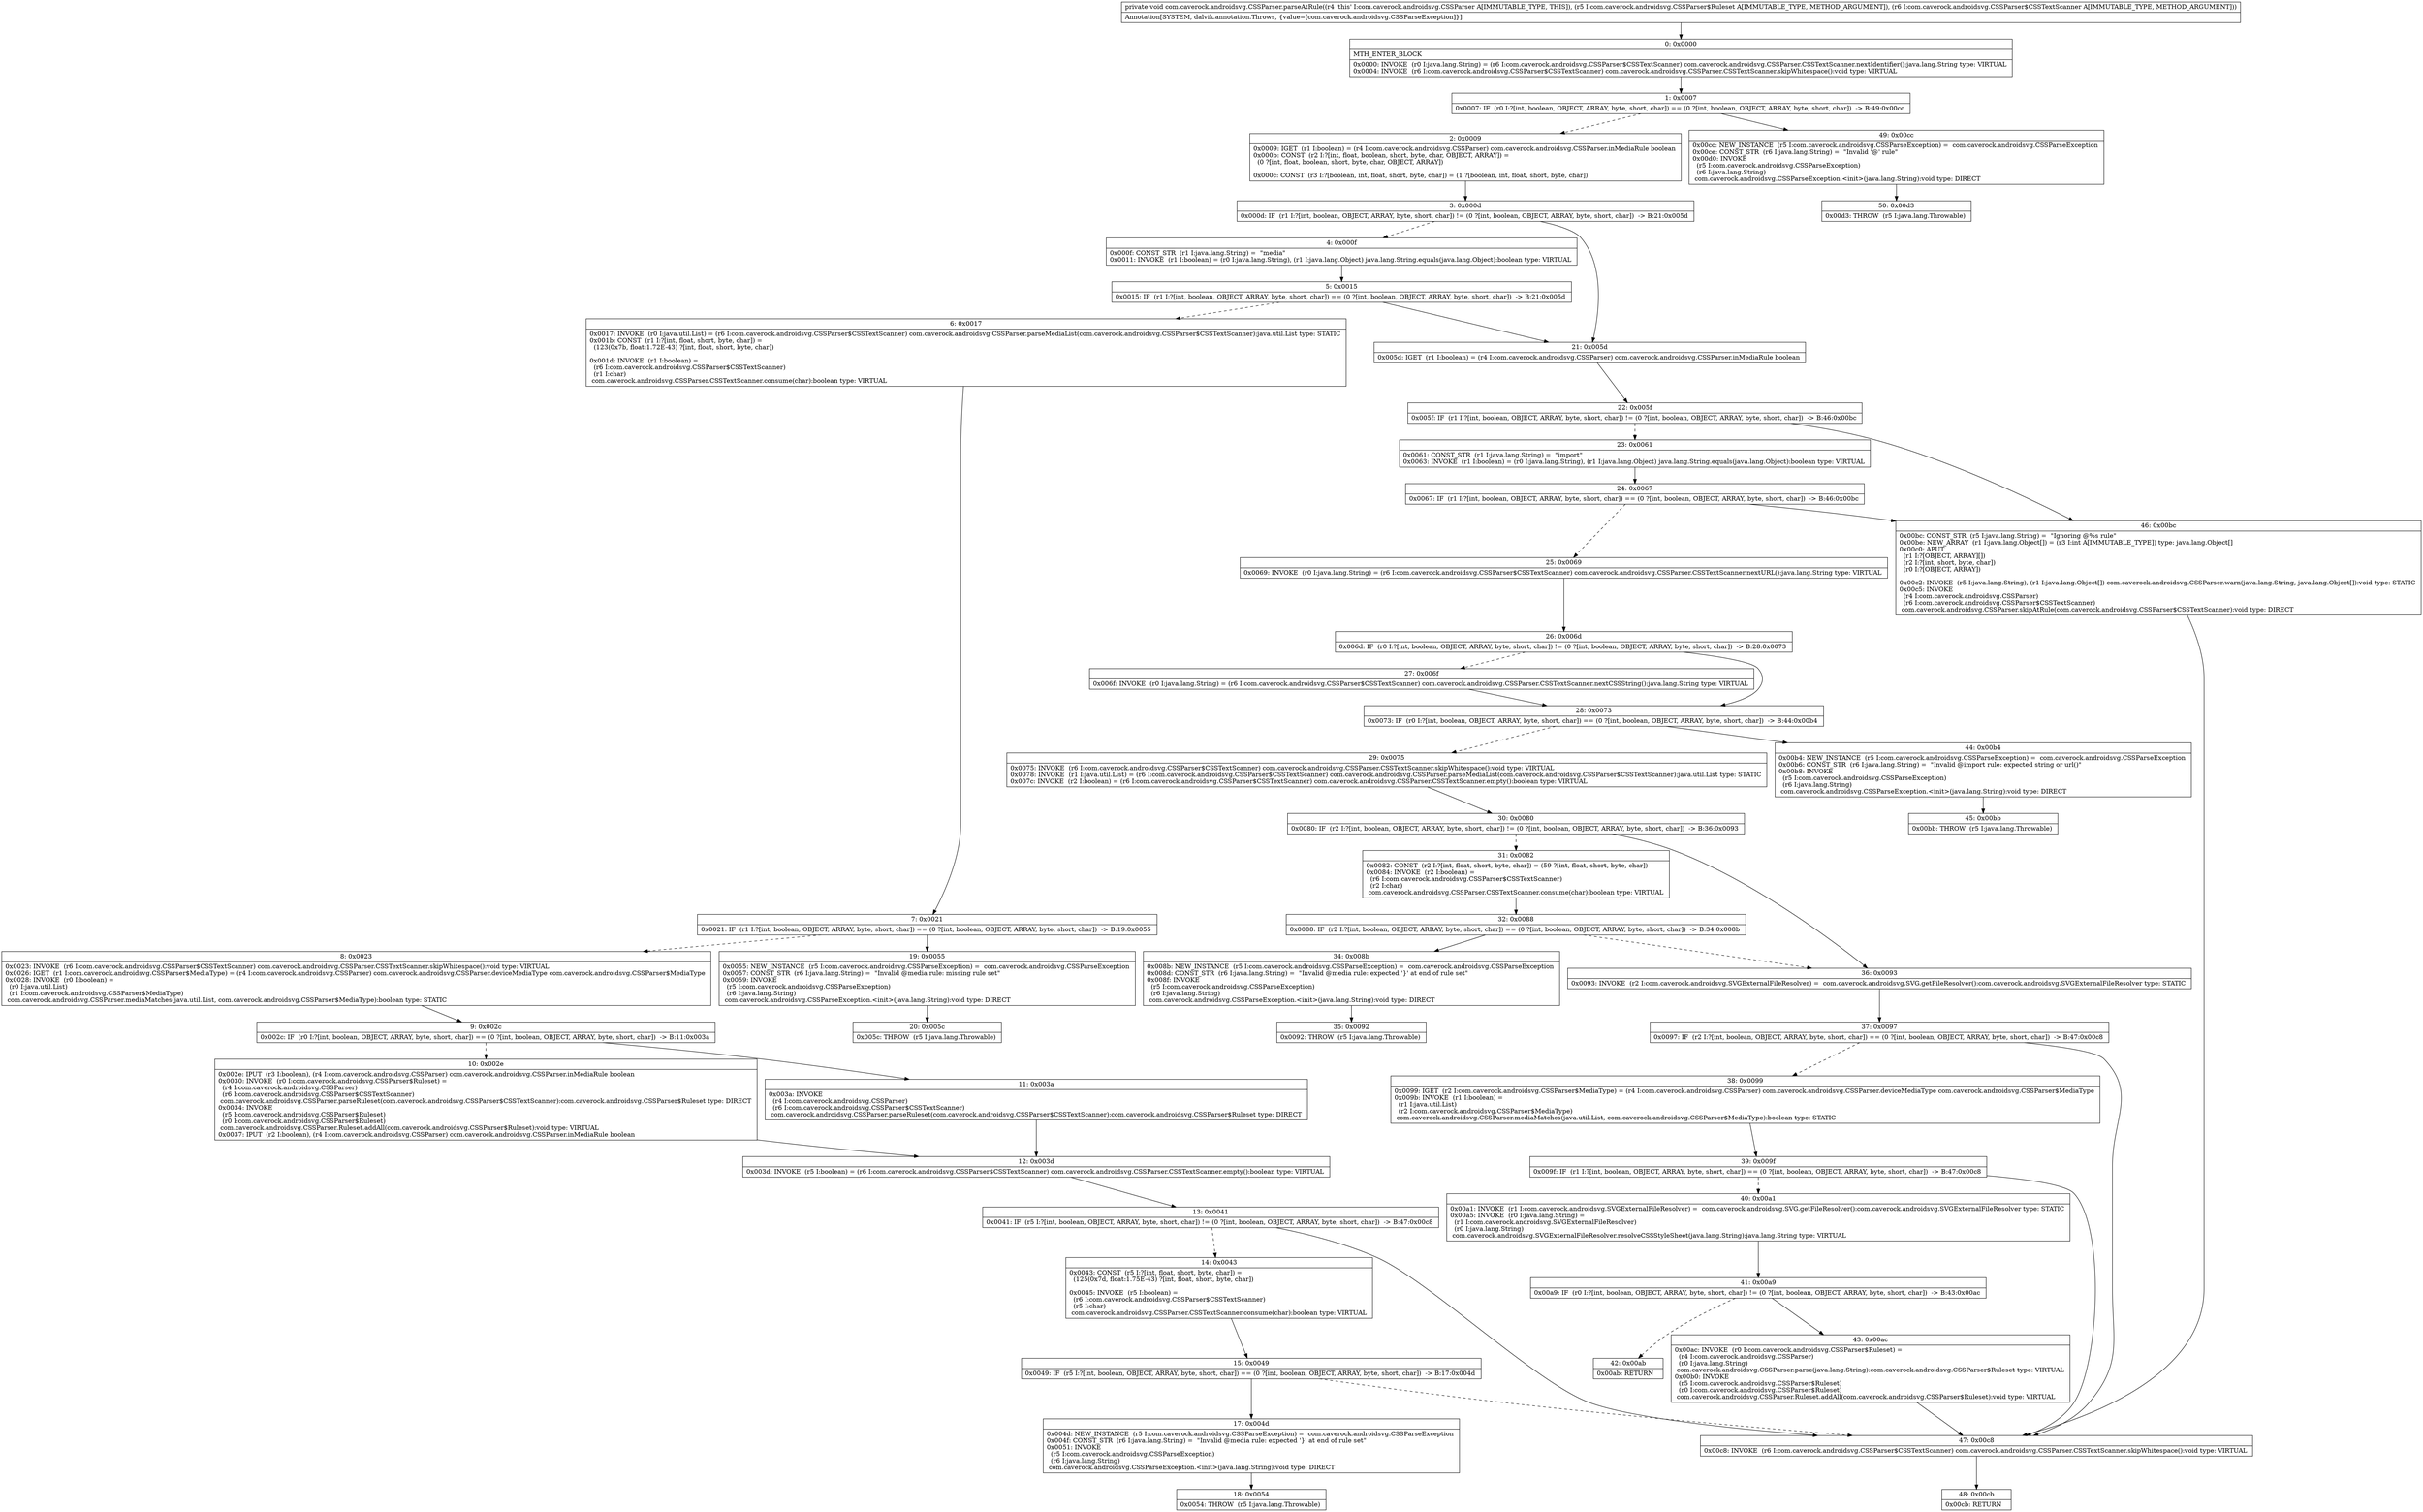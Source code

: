 digraph "CFG forcom.caverock.androidsvg.CSSParser.parseAtRule(Lcom\/caverock\/androidsvg\/CSSParser$Ruleset;Lcom\/caverock\/androidsvg\/CSSParser$CSSTextScanner;)V" {
Node_0 [shape=record,label="{0\:\ 0x0000|MTH_ENTER_BLOCK\l|0x0000: INVOKE  (r0 I:java.lang.String) = (r6 I:com.caverock.androidsvg.CSSParser$CSSTextScanner) com.caverock.androidsvg.CSSParser.CSSTextScanner.nextIdentifier():java.lang.String type: VIRTUAL \l0x0004: INVOKE  (r6 I:com.caverock.androidsvg.CSSParser$CSSTextScanner) com.caverock.androidsvg.CSSParser.CSSTextScanner.skipWhitespace():void type: VIRTUAL \l}"];
Node_1 [shape=record,label="{1\:\ 0x0007|0x0007: IF  (r0 I:?[int, boolean, OBJECT, ARRAY, byte, short, char]) == (0 ?[int, boolean, OBJECT, ARRAY, byte, short, char])  \-\> B:49:0x00cc \l}"];
Node_2 [shape=record,label="{2\:\ 0x0009|0x0009: IGET  (r1 I:boolean) = (r4 I:com.caverock.androidsvg.CSSParser) com.caverock.androidsvg.CSSParser.inMediaRule boolean \l0x000b: CONST  (r2 I:?[int, float, boolean, short, byte, char, OBJECT, ARRAY]) = \l  (0 ?[int, float, boolean, short, byte, char, OBJECT, ARRAY])\l \l0x000c: CONST  (r3 I:?[boolean, int, float, short, byte, char]) = (1 ?[boolean, int, float, short, byte, char]) \l}"];
Node_3 [shape=record,label="{3\:\ 0x000d|0x000d: IF  (r1 I:?[int, boolean, OBJECT, ARRAY, byte, short, char]) != (0 ?[int, boolean, OBJECT, ARRAY, byte, short, char])  \-\> B:21:0x005d \l}"];
Node_4 [shape=record,label="{4\:\ 0x000f|0x000f: CONST_STR  (r1 I:java.lang.String) =  \"media\" \l0x0011: INVOKE  (r1 I:boolean) = (r0 I:java.lang.String), (r1 I:java.lang.Object) java.lang.String.equals(java.lang.Object):boolean type: VIRTUAL \l}"];
Node_5 [shape=record,label="{5\:\ 0x0015|0x0015: IF  (r1 I:?[int, boolean, OBJECT, ARRAY, byte, short, char]) == (0 ?[int, boolean, OBJECT, ARRAY, byte, short, char])  \-\> B:21:0x005d \l}"];
Node_6 [shape=record,label="{6\:\ 0x0017|0x0017: INVOKE  (r0 I:java.util.List) = (r6 I:com.caverock.androidsvg.CSSParser$CSSTextScanner) com.caverock.androidsvg.CSSParser.parseMediaList(com.caverock.androidsvg.CSSParser$CSSTextScanner):java.util.List type: STATIC \l0x001b: CONST  (r1 I:?[int, float, short, byte, char]) = \l  (123(0x7b, float:1.72E\-43) ?[int, float, short, byte, char])\l \l0x001d: INVOKE  (r1 I:boolean) = \l  (r6 I:com.caverock.androidsvg.CSSParser$CSSTextScanner)\l  (r1 I:char)\l com.caverock.androidsvg.CSSParser.CSSTextScanner.consume(char):boolean type: VIRTUAL \l}"];
Node_7 [shape=record,label="{7\:\ 0x0021|0x0021: IF  (r1 I:?[int, boolean, OBJECT, ARRAY, byte, short, char]) == (0 ?[int, boolean, OBJECT, ARRAY, byte, short, char])  \-\> B:19:0x0055 \l}"];
Node_8 [shape=record,label="{8\:\ 0x0023|0x0023: INVOKE  (r6 I:com.caverock.androidsvg.CSSParser$CSSTextScanner) com.caverock.androidsvg.CSSParser.CSSTextScanner.skipWhitespace():void type: VIRTUAL \l0x0026: IGET  (r1 I:com.caverock.androidsvg.CSSParser$MediaType) = (r4 I:com.caverock.androidsvg.CSSParser) com.caverock.androidsvg.CSSParser.deviceMediaType com.caverock.androidsvg.CSSParser$MediaType \l0x0028: INVOKE  (r0 I:boolean) = \l  (r0 I:java.util.List)\l  (r1 I:com.caverock.androidsvg.CSSParser$MediaType)\l com.caverock.androidsvg.CSSParser.mediaMatches(java.util.List, com.caverock.androidsvg.CSSParser$MediaType):boolean type: STATIC \l}"];
Node_9 [shape=record,label="{9\:\ 0x002c|0x002c: IF  (r0 I:?[int, boolean, OBJECT, ARRAY, byte, short, char]) == (0 ?[int, boolean, OBJECT, ARRAY, byte, short, char])  \-\> B:11:0x003a \l}"];
Node_10 [shape=record,label="{10\:\ 0x002e|0x002e: IPUT  (r3 I:boolean), (r4 I:com.caverock.androidsvg.CSSParser) com.caverock.androidsvg.CSSParser.inMediaRule boolean \l0x0030: INVOKE  (r0 I:com.caverock.androidsvg.CSSParser$Ruleset) = \l  (r4 I:com.caverock.androidsvg.CSSParser)\l  (r6 I:com.caverock.androidsvg.CSSParser$CSSTextScanner)\l com.caverock.androidsvg.CSSParser.parseRuleset(com.caverock.androidsvg.CSSParser$CSSTextScanner):com.caverock.androidsvg.CSSParser$Ruleset type: DIRECT \l0x0034: INVOKE  \l  (r5 I:com.caverock.androidsvg.CSSParser$Ruleset)\l  (r0 I:com.caverock.androidsvg.CSSParser$Ruleset)\l com.caverock.androidsvg.CSSParser.Ruleset.addAll(com.caverock.androidsvg.CSSParser$Ruleset):void type: VIRTUAL \l0x0037: IPUT  (r2 I:boolean), (r4 I:com.caverock.androidsvg.CSSParser) com.caverock.androidsvg.CSSParser.inMediaRule boolean \l}"];
Node_11 [shape=record,label="{11\:\ 0x003a|0x003a: INVOKE  \l  (r4 I:com.caverock.androidsvg.CSSParser)\l  (r6 I:com.caverock.androidsvg.CSSParser$CSSTextScanner)\l com.caverock.androidsvg.CSSParser.parseRuleset(com.caverock.androidsvg.CSSParser$CSSTextScanner):com.caverock.androidsvg.CSSParser$Ruleset type: DIRECT \l}"];
Node_12 [shape=record,label="{12\:\ 0x003d|0x003d: INVOKE  (r5 I:boolean) = (r6 I:com.caverock.androidsvg.CSSParser$CSSTextScanner) com.caverock.androidsvg.CSSParser.CSSTextScanner.empty():boolean type: VIRTUAL \l}"];
Node_13 [shape=record,label="{13\:\ 0x0041|0x0041: IF  (r5 I:?[int, boolean, OBJECT, ARRAY, byte, short, char]) != (0 ?[int, boolean, OBJECT, ARRAY, byte, short, char])  \-\> B:47:0x00c8 \l}"];
Node_14 [shape=record,label="{14\:\ 0x0043|0x0043: CONST  (r5 I:?[int, float, short, byte, char]) = \l  (125(0x7d, float:1.75E\-43) ?[int, float, short, byte, char])\l \l0x0045: INVOKE  (r5 I:boolean) = \l  (r6 I:com.caverock.androidsvg.CSSParser$CSSTextScanner)\l  (r5 I:char)\l com.caverock.androidsvg.CSSParser.CSSTextScanner.consume(char):boolean type: VIRTUAL \l}"];
Node_15 [shape=record,label="{15\:\ 0x0049|0x0049: IF  (r5 I:?[int, boolean, OBJECT, ARRAY, byte, short, char]) == (0 ?[int, boolean, OBJECT, ARRAY, byte, short, char])  \-\> B:17:0x004d \l}"];
Node_17 [shape=record,label="{17\:\ 0x004d|0x004d: NEW_INSTANCE  (r5 I:com.caverock.androidsvg.CSSParseException) =  com.caverock.androidsvg.CSSParseException \l0x004f: CONST_STR  (r6 I:java.lang.String) =  \"Invalid @media rule: expected '\}' at end of rule set\" \l0x0051: INVOKE  \l  (r5 I:com.caverock.androidsvg.CSSParseException)\l  (r6 I:java.lang.String)\l com.caverock.androidsvg.CSSParseException.\<init\>(java.lang.String):void type: DIRECT \l}"];
Node_18 [shape=record,label="{18\:\ 0x0054|0x0054: THROW  (r5 I:java.lang.Throwable) \l}"];
Node_19 [shape=record,label="{19\:\ 0x0055|0x0055: NEW_INSTANCE  (r5 I:com.caverock.androidsvg.CSSParseException) =  com.caverock.androidsvg.CSSParseException \l0x0057: CONST_STR  (r6 I:java.lang.String) =  \"Invalid @media rule: missing rule set\" \l0x0059: INVOKE  \l  (r5 I:com.caverock.androidsvg.CSSParseException)\l  (r6 I:java.lang.String)\l com.caverock.androidsvg.CSSParseException.\<init\>(java.lang.String):void type: DIRECT \l}"];
Node_20 [shape=record,label="{20\:\ 0x005c|0x005c: THROW  (r5 I:java.lang.Throwable) \l}"];
Node_21 [shape=record,label="{21\:\ 0x005d|0x005d: IGET  (r1 I:boolean) = (r4 I:com.caverock.androidsvg.CSSParser) com.caverock.androidsvg.CSSParser.inMediaRule boolean \l}"];
Node_22 [shape=record,label="{22\:\ 0x005f|0x005f: IF  (r1 I:?[int, boolean, OBJECT, ARRAY, byte, short, char]) != (0 ?[int, boolean, OBJECT, ARRAY, byte, short, char])  \-\> B:46:0x00bc \l}"];
Node_23 [shape=record,label="{23\:\ 0x0061|0x0061: CONST_STR  (r1 I:java.lang.String) =  \"import\" \l0x0063: INVOKE  (r1 I:boolean) = (r0 I:java.lang.String), (r1 I:java.lang.Object) java.lang.String.equals(java.lang.Object):boolean type: VIRTUAL \l}"];
Node_24 [shape=record,label="{24\:\ 0x0067|0x0067: IF  (r1 I:?[int, boolean, OBJECT, ARRAY, byte, short, char]) == (0 ?[int, boolean, OBJECT, ARRAY, byte, short, char])  \-\> B:46:0x00bc \l}"];
Node_25 [shape=record,label="{25\:\ 0x0069|0x0069: INVOKE  (r0 I:java.lang.String) = (r6 I:com.caverock.androidsvg.CSSParser$CSSTextScanner) com.caverock.androidsvg.CSSParser.CSSTextScanner.nextURL():java.lang.String type: VIRTUAL \l}"];
Node_26 [shape=record,label="{26\:\ 0x006d|0x006d: IF  (r0 I:?[int, boolean, OBJECT, ARRAY, byte, short, char]) != (0 ?[int, boolean, OBJECT, ARRAY, byte, short, char])  \-\> B:28:0x0073 \l}"];
Node_27 [shape=record,label="{27\:\ 0x006f|0x006f: INVOKE  (r0 I:java.lang.String) = (r6 I:com.caverock.androidsvg.CSSParser$CSSTextScanner) com.caverock.androidsvg.CSSParser.CSSTextScanner.nextCSSString():java.lang.String type: VIRTUAL \l}"];
Node_28 [shape=record,label="{28\:\ 0x0073|0x0073: IF  (r0 I:?[int, boolean, OBJECT, ARRAY, byte, short, char]) == (0 ?[int, boolean, OBJECT, ARRAY, byte, short, char])  \-\> B:44:0x00b4 \l}"];
Node_29 [shape=record,label="{29\:\ 0x0075|0x0075: INVOKE  (r6 I:com.caverock.androidsvg.CSSParser$CSSTextScanner) com.caverock.androidsvg.CSSParser.CSSTextScanner.skipWhitespace():void type: VIRTUAL \l0x0078: INVOKE  (r1 I:java.util.List) = (r6 I:com.caverock.androidsvg.CSSParser$CSSTextScanner) com.caverock.androidsvg.CSSParser.parseMediaList(com.caverock.androidsvg.CSSParser$CSSTextScanner):java.util.List type: STATIC \l0x007c: INVOKE  (r2 I:boolean) = (r6 I:com.caverock.androidsvg.CSSParser$CSSTextScanner) com.caverock.androidsvg.CSSParser.CSSTextScanner.empty():boolean type: VIRTUAL \l}"];
Node_30 [shape=record,label="{30\:\ 0x0080|0x0080: IF  (r2 I:?[int, boolean, OBJECT, ARRAY, byte, short, char]) != (0 ?[int, boolean, OBJECT, ARRAY, byte, short, char])  \-\> B:36:0x0093 \l}"];
Node_31 [shape=record,label="{31\:\ 0x0082|0x0082: CONST  (r2 I:?[int, float, short, byte, char]) = (59 ?[int, float, short, byte, char]) \l0x0084: INVOKE  (r2 I:boolean) = \l  (r6 I:com.caverock.androidsvg.CSSParser$CSSTextScanner)\l  (r2 I:char)\l com.caverock.androidsvg.CSSParser.CSSTextScanner.consume(char):boolean type: VIRTUAL \l}"];
Node_32 [shape=record,label="{32\:\ 0x0088|0x0088: IF  (r2 I:?[int, boolean, OBJECT, ARRAY, byte, short, char]) == (0 ?[int, boolean, OBJECT, ARRAY, byte, short, char])  \-\> B:34:0x008b \l}"];
Node_34 [shape=record,label="{34\:\ 0x008b|0x008b: NEW_INSTANCE  (r5 I:com.caverock.androidsvg.CSSParseException) =  com.caverock.androidsvg.CSSParseException \l0x008d: CONST_STR  (r6 I:java.lang.String) =  \"Invalid @media rule: expected '\}' at end of rule set\" \l0x008f: INVOKE  \l  (r5 I:com.caverock.androidsvg.CSSParseException)\l  (r6 I:java.lang.String)\l com.caverock.androidsvg.CSSParseException.\<init\>(java.lang.String):void type: DIRECT \l}"];
Node_35 [shape=record,label="{35\:\ 0x0092|0x0092: THROW  (r5 I:java.lang.Throwable) \l}"];
Node_36 [shape=record,label="{36\:\ 0x0093|0x0093: INVOKE  (r2 I:com.caverock.androidsvg.SVGExternalFileResolver) =  com.caverock.androidsvg.SVG.getFileResolver():com.caverock.androidsvg.SVGExternalFileResolver type: STATIC \l}"];
Node_37 [shape=record,label="{37\:\ 0x0097|0x0097: IF  (r2 I:?[int, boolean, OBJECT, ARRAY, byte, short, char]) == (0 ?[int, boolean, OBJECT, ARRAY, byte, short, char])  \-\> B:47:0x00c8 \l}"];
Node_38 [shape=record,label="{38\:\ 0x0099|0x0099: IGET  (r2 I:com.caverock.androidsvg.CSSParser$MediaType) = (r4 I:com.caverock.androidsvg.CSSParser) com.caverock.androidsvg.CSSParser.deviceMediaType com.caverock.androidsvg.CSSParser$MediaType \l0x009b: INVOKE  (r1 I:boolean) = \l  (r1 I:java.util.List)\l  (r2 I:com.caverock.androidsvg.CSSParser$MediaType)\l com.caverock.androidsvg.CSSParser.mediaMatches(java.util.List, com.caverock.androidsvg.CSSParser$MediaType):boolean type: STATIC \l}"];
Node_39 [shape=record,label="{39\:\ 0x009f|0x009f: IF  (r1 I:?[int, boolean, OBJECT, ARRAY, byte, short, char]) == (0 ?[int, boolean, OBJECT, ARRAY, byte, short, char])  \-\> B:47:0x00c8 \l}"];
Node_40 [shape=record,label="{40\:\ 0x00a1|0x00a1: INVOKE  (r1 I:com.caverock.androidsvg.SVGExternalFileResolver) =  com.caverock.androidsvg.SVG.getFileResolver():com.caverock.androidsvg.SVGExternalFileResolver type: STATIC \l0x00a5: INVOKE  (r0 I:java.lang.String) = \l  (r1 I:com.caverock.androidsvg.SVGExternalFileResolver)\l  (r0 I:java.lang.String)\l com.caverock.androidsvg.SVGExternalFileResolver.resolveCSSStyleSheet(java.lang.String):java.lang.String type: VIRTUAL \l}"];
Node_41 [shape=record,label="{41\:\ 0x00a9|0x00a9: IF  (r0 I:?[int, boolean, OBJECT, ARRAY, byte, short, char]) != (0 ?[int, boolean, OBJECT, ARRAY, byte, short, char])  \-\> B:43:0x00ac \l}"];
Node_42 [shape=record,label="{42\:\ 0x00ab|0x00ab: RETURN   \l}"];
Node_43 [shape=record,label="{43\:\ 0x00ac|0x00ac: INVOKE  (r0 I:com.caverock.androidsvg.CSSParser$Ruleset) = \l  (r4 I:com.caverock.androidsvg.CSSParser)\l  (r0 I:java.lang.String)\l com.caverock.androidsvg.CSSParser.parse(java.lang.String):com.caverock.androidsvg.CSSParser$Ruleset type: VIRTUAL \l0x00b0: INVOKE  \l  (r5 I:com.caverock.androidsvg.CSSParser$Ruleset)\l  (r0 I:com.caverock.androidsvg.CSSParser$Ruleset)\l com.caverock.androidsvg.CSSParser.Ruleset.addAll(com.caverock.androidsvg.CSSParser$Ruleset):void type: VIRTUAL \l}"];
Node_44 [shape=record,label="{44\:\ 0x00b4|0x00b4: NEW_INSTANCE  (r5 I:com.caverock.androidsvg.CSSParseException) =  com.caverock.androidsvg.CSSParseException \l0x00b6: CONST_STR  (r6 I:java.lang.String) =  \"Invalid @import rule: expected string or url()\" \l0x00b8: INVOKE  \l  (r5 I:com.caverock.androidsvg.CSSParseException)\l  (r6 I:java.lang.String)\l com.caverock.androidsvg.CSSParseException.\<init\>(java.lang.String):void type: DIRECT \l}"];
Node_45 [shape=record,label="{45\:\ 0x00bb|0x00bb: THROW  (r5 I:java.lang.Throwable) \l}"];
Node_46 [shape=record,label="{46\:\ 0x00bc|0x00bc: CONST_STR  (r5 I:java.lang.String) =  \"Ignoring @%s rule\" \l0x00be: NEW_ARRAY  (r1 I:java.lang.Object[]) = (r3 I:int A[IMMUTABLE_TYPE]) type: java.lang.Object[] \l0x00c0: APUT  \l  (r1 I:?[OBJECT, ARRAY][])\l  (r2 I:?[int, short, byte, char])\l  (r0 I:?[OBJECT, ARRAY])\l \l0x00c2: INVOKE  (r5 I:java.lang.String), (r1 I:java.lang.Object[]) com.caverock.androidsvg.CSSParser.warn(java.lang.String, java.lang.Object[]):void type: STATIC \l0x00c5: INVOKE  \l  (r4 I:com.caverock.androidsvg.CSSParser)\l  (r6 I:com.caverock.androidsvg.CSSParser$CSSTextScanner)\l com.caverock.androidsvg.CSSParser.skipAtRule(com.caverock.androidsvg.CSSParser$CSSTextScanner):void type: DIRECT \l}"];
Node_47 [shape=record,label="{47\:\ 0x00c8|0x00c8: INVOKE  (r6 I:com.caverock.androidsvg.CSSParser$CSSTextScanner) com.caverock.androidsvg.CSSParser.CSSTextScanner.skipWhitespace():void type: VIRTUAL \l}"];
Node_48 [shape=record,label="{48\:\ 0x00cb|0x00cb: RETURN   \l}"];
Node_49 [shape=record,label="{49\:\ 0x00cc|0x00cc: NEW_INSTANCE  (r5 I:com.caverock.androidsvg.CSSParseException) =  com.caverock.androidsvg.CSSParseException \l0x00ce: CONST_STR  (r6 I:java.lang.String) =  \"Invalid '@' rule\" \l0x00d0: INVOKE  \l  (r5 I:com.caverock.androidsvg.CSSParseException)\l  (r6 I:java.lang.String)\l com.caverock.androidsvg.CSSParseException.\<init\>(java.lang.String):void type: DIRECT \l}"];
Node_50 [shape=record,label="{50\:\ 0x00d3|0x00d3: THROW  (r5 I:java.lang.Throwable) \l}"];
MethodNode[shape=record,label="{private void com.caverock.androidsvg.CSSParser.parseAtRule((r4 'this' I:com.caverock.androidsvg.CSSParser A[IMMUTABLE_TYPE, THIS]), (r5 I:com.caverock.androidsvg.CSSParser$Ruleset A[IMMUTABLE_TYPE, METHOD_ARGUMENT]), (r6 I:com.caverock.androidsvg.CSSParser$CSSTextScanner A[IMMUTABLE_TYPE, METHOD_ARGUMENT]))  | Annotation[SYSTEM, dalvik.annotation.Throws, \{value=[com.caverock.androidsvg.CSSParseException]\}]\l}"];
MethodNode -> Node_0;
Node_0 -> Node_1;
Node_1 -> Node_2[style=dashed];
Node_1 -> Node_49;
Node_2 -> Node_3;
Node_3 -> Node_4[style=dashed];
Node_3 -> Node_21;
Node_4 -> Node_5;
Node_5 -> Node_6[style=dashed];
Node_5 -> Node_21;
Node_6 -> Node_7;
Node_7 -> Node_8[style=dashed];
Node_7 -> Node_19;
Node_8 -> Node_9;
Node_9 -> Node_10[style=dashed];
Node_9 -> Node_11;
Node_10 -> Node_12;
Node_11 -> Node_12;
Node_12 -> Node_13;
Node_13 -> Node_14[style=dashed];
Node_13 -> Node_47;
Node_14 -> Node_15;
Node_15 -> Node_17;
Node_15 -> Node_47[style=dashed];
Node_17 -> Node_18;
Node_19 -> Node_20;
Node_21 -> Node_22;
Node_22 -> Node_23[style=dashed];
Node_22 -> Node_46;
Node_23 -> Node_24;
Node_24 -> Node_25[style=dashed];
Node_24 -> Node_46;
Node_25 -> Node_26;
Node_26 -> Node_27[style=dashed];
Node_26 -> Node_28;
Node_27 -> Node_28;
Node_28 -> Node_29[style=dashed];
Node_28 -> Node_44;
Node_29 -> Node_30;
Node_30 -> Node_31[style=dashed];
Node_30 -> Node_36;
Node_31 -> Node_32;
Node_32 -> Node_34;
Node_32 -> Node_36[style=dashed];
Node_34 -> Node_35;
Node_36 -> Node_37;
Node_37 -> Node_38[style=dashed];
Node_37 -> Node_47;
Node_38 -> Node_39;
Node_39 -> Node_40[style=dashed];
Node_39 -> Node_47;
Node_40 -> Node_41;
Node_41 -> Node_42[style=dashed];
Node_41 -> Node_43;
Node_43 -> Node_47;
Node_44 -> Node_45;
Node_46 -> Node_47;
Node_47 -> Node_48;
Node_49 -> Node_50;
}

